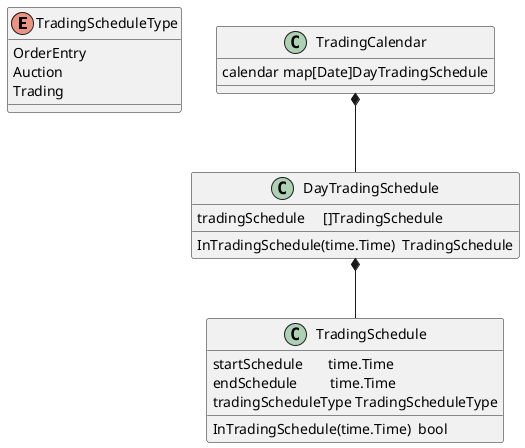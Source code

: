 @startuml
skinparam defaultFontName Consolas

' There maybe one or more of these in a given day
enum TradingScheduleType {
    OrderEntry
    Auction
    Trading
}

class TradingSchedule {
    startSchedule       time.Time
    endSchedule         time.Time
    tradingScheduleType TradingScheduleType
    InTradingSchedule(time.Time)  bool
}

class DayTradingSchedule {
	tradingSchedule     []TradingSchedule
    InTradingSchedule(time.Time)  TradingSchedule
}
DayTradingSchedule *-- TradingSchedule


class TradingCalendar {
    calendar map[Date]DayTradingSchedule
}
TradingCalendar *-- DayTradingSchedule


@enduml
